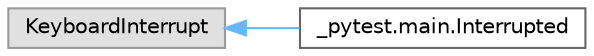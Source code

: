 digraph "Graphical Class Hierarchy"
{
 // LATEX_PDF_SIZE
  bgcolor="transparent";
  edge [fontname=Helvetica,fontsize=10,labelfontname=Helvetica,labelfontsize=10];
  node [fontname=Helvetica,fontsize=10,shape=box,height=0.2,width=0.4];
  rankdir="LR";
  Node0 [id="Node000000",label="KeyboardInterrupt",height=0.2,width=0.4,color="grey60", fillcolor="#E0E0E0", style="filled",tooltip=" "];
  Node0 -> Node1 [id="edge1968_Node000000_Node000001",dir="back",color="steelblue1",style="solid",tooltip=" "];
  Node1 [id="Node000001",label="_pytest.main.Interrupted",height=0.2,width=0.4,color="grey40", fillcolor="white", style="filled",URL="$class__pytest_1_1main_1_1_interrupted.html",tooltip=" "];
}
